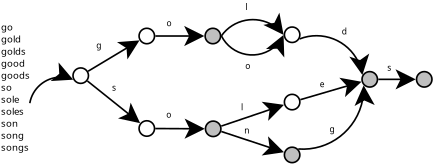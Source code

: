 <?xml version="1.0" encoding="UTF-8"?>
<dia:diagram xmlns:dia="http://www.lysator.liu.se/~alla/dia/">
  <dia:layer name="Background" visible="true" active="true">
    <dia:object type="Standard - Ellipse" version="0" id="O0">
      <dia:attribute name="obj_pos">
        <dia:point val="3.278,-8.335"/>
      </dia:attribute>
      <dia:attribute name="obj_bb">
        <dia:rectangle val="3.253,-8.36;3.771,-7.842"/>
      </dia:attribute>
      <dia:attribute name="elem_corner">
        <dia:point val="3.278,-8.335"/>
      </dia:attribute>
      <dia:attribute name="elem_width">
        <dia:real val="0.468"/>
      </dia:attribute>
      <dia:attribute name="elem_height">
        <dia:real val="0.468"/>
      </dia:attribute>
      <dia:attribute name="border_width">
        <dia:real val="0.05"/>
      </dia:attribute>
      <dia:attribute name="aspect">
        <dia:enum val="2"/>
      </dia:attribute>
    </dia:object>
    <dia:object type="Standard - Arc" version="0" id="O1">
      <dia:attribute name="obj_pos">
        <dia:point val="1.97,-7.268"/>
      </dia:attribute>
      <dia:attribute name="obj_bb">
        <dia:rectangle val="1.936,-8.567;3.546,-7.234"/>
      </dia:attribute>
      <dia:attribute name="conn_endpoints">
        <dia:point val="1.97,-7.268"/>
        <dia:point val="3.512,-8.101"/>
      </dia:attribute>
      <dia:attribute name="curve_distance">
        <dia:real val="-0.361"/>
      </dia:attribute>
      <dia:attribute name="line_width">
        <dia:real val="0.05"/>
      </dia:attribute>
      <dia:attribute name="end_arrow">
        <dia:enum val="22"/>
      </dia:attribute>
      <dia:attribute name="end_arrow_length">
        <dia:real val="0.5"/>
      </dia:attribute>
      <dia:attribute name="end_arrow_width">
        <dia:real val="0.5"/>
      </dia:attribute>
      <dia:connections>
        <dia:connection handle="1" to="O0" connection="8"/>
      </dia:connections>
    </dia:object>
    <dia:object type="Standard - Ellipse" version="0" id="O2">
      <dia:attribute name="obj_pos">
        <dia:point val="5.278,-6.735"/>
      </dia:attribute>
      <dia:attribute name="obj_bb">
        <dia:rectangle val="5.253,-6.76;5.771,-6.242"/>
      </dia:attribute>
      <dia:attribute name="elem_corner">
        <dia:point val="5.278,-6.735"/>
      </dia:attribute>
      <dia:attribute name="elem_width">
        <dia:real val="0.468"/>
      </dia:attribute>
      <dia:attribute name="elem_height">
        <dia:real val="0.468"/>
      </dia:attribute>
      <dia:attribute name="border_width">
        <dia:real val="0.05"/>
      </dia:attribute>
      <dia:attribute name="aspect">
        <dia:enum val="2"/>
      </dia:attribute>
    </dia:object>
    <dia:object type="Standard - Ellipse" version="0" id="O3">
      <dia:attribute name="obj_pos">
        <dia:point val="5.278,-9.535"/>
      </dia:attribute>
      <dia:attribute name="obj_bb">
        <dia:rectangle val="5.253,-9.56;5.771,-9.042"/>
      </dia:attribute>
      <dia:attribute name="elem_corner">
        <dia:point val="5.278,-9.535"/>
      </dia:attribute>
      <dia:attribute name="elem_width">
        <dia:real val="0.468"/>
      </dia:attribute>
      <dia:attribute name="elem_height">
        <dia:real val="0.468"/>
      </dia:attribute>
      <dia:attribute name="border_width">
        <dia:real val="0.05"/>
      </dia:attribute>
      <dia:attribute name="aspect">
        <dia:enum val="2"/>
      </dia:attribute>
    </dia:object>
    <dia:object type="Standard - Ellipse" version="0" id="O4">
      <dia:attribute name="obj_pos">
        <dia:point val="7.288,-6.725"/>
      </dia:attribute>
      <dia:attribute name="obj_bb">
        <dia:rectangle val="7.263,-6.75;7.781,-6.232"/>
      </dia:attribute>
      <dia:attribute name="elem_corner">
        <dia:point val="7.288,-6.725"/>
      </dia:attribute>
      <dia:attribute name="elem_width">
        <dia:real val="0.468"/>
      </dia:attribute>
      <dia:attribute name="elem_height">
        <dia:real val="0.468"/>
      </dia:attribute>
      <dia:attribute name="border_width">
        <dia:real val="0.05"/>
      </dia:attribute>
      <dia:attribute name="inner_color">
        <dia:color val="#bfbfbf"/>
      </dia:attribute>
      <dia:attribute name="aspect">
        <dia:enum val="2"/>
      </dia:attribute>
    </dia:object>
    <dia:object type="Standard - Ellipse" version="0" id="O5">
      <dia:attribute name="obj_pos">
        <dia:point val="7.278,-9.535"/>
      </dia:attribute>
      <dia:attribute name="obj_bb">
        <dia:rectangle val="7.253,-9.56;7.771,-9.042"/>
      </dia:attribute>
      <dia:attribute name="elem_corner">
        <dia:point val="7.278,-9.535"/>
      </dia:attribute>
      <dia:attribute name="elem_width">
        <dia:real val="0.468"/>
      </dia:attribute>
      <dia:attribute name="elem_height">
        <dia:real val="0.468"/>
      </dia:attribute>
      <dia:attribute name="border_width">
        <dia:real val="0.05"/>
      </dia:attribute>
      <dia:attribute name="inner_color">
        <dia:color val="#bfbfbf"/>
      </dia:attribute>
      <dia:attribute name="aspect">
        <dia:enum val="2"/>
      </dia:attribute>
    </dia:object>
    <dia:object type="Standard - Ellipse" version="0" id="O6">
      <dia:attribute name="obj_pos">
        <dia:point val="9.678,-5.935"/>
      </dia:attribute>
      <dia:attribute name="obj_bb">
        <dia:rectangle val="9.653,-5.96;10.171,-5.442"/>
      </dia:attribute>
      <dia:attribute name="elem_corner">
        <dia:point val="9.678,-5.935"/>
      </dia:attribute>
      <dia:attribute name="elem_width">
        <dia:real val="0.468"/>
      </dia:attribute>
      <dia:attribute name="elem_height">
        <dia:real val="0.468"/>
      </dia:attribute>
      <dia:attribute name="border_width">
        <dia:real val="0.05"/>
      </dia:attribute>
      <dia:attribute name="inner_color">
        <dia:color val="#bfbfbf"/>
      </dia:attribute>
      <dia:attribute name="aspect">
        <dia:enum val="2"/>
      </dia:attribute>
    </dia:object>
    <dia:object type="Standard - Line" version="0" id="O7">
      <dia:attribute name="obj_pos">
        <dia:point val="3.708,-7.945"/>
      </dia:attribute>
      <dia:attribute name="obj_bb">
        <dia:rectangle val="3.672,-7.98;5.361,-6.622"/>
      </dia:attribute>
      <dia:attribute name="conn_endpoints">
        <dia:point val="3.708,-7.945"/>
        <dia:point val="5.317,-6.657"/>
      </dia:attribute>
      <dia:attribute name="numcp">
        <dia:int val="1"/>
      </dia:attribute>
      <dia:attribute name="line_width">
        <dia:real val="0.05"/>
      </dia:attribute>
      <dia:attribute name="end_arrow">
        <dia:enum val="22"/>
      </dia:attribute>
      <dia:attribute name="end_arrow_length">
        <dia:real val="0.5"/>
      </dia:attribute>
      <dia:attribute name="end_arrow_width">
        <dia:real val="0.5"/>
      </dia:attribute>
      <dia:connections>
        <dia:connection handle="0" to="O0" connection="8"/>
        <dia:connection handle="1" to="O2" connection="8"/>
      </dia:connections>
    </dia:object>
    <dia:object type="Standard - Line" version="0" id="O8">
      <dia:attribute name="obj_pos">
        <dia:point val="3.733,-8.233"/>
      </dia:attribute>
      <dia:attribute name="obj_bb">
        <dia:rectangle val="3.699,-9.203;5.34,-8.199"/>
      </dia:attribute>
      <dia:attribute name="conn_endpoints">
        <dia:point val="3.733,-8.233"/>
        <dia:point val="5.292,-9.168"/>
      </dia:attribute>
      <dia:attribute name="numcp">
        <dia:int val="1"/>
      </dia:attribute>
      <dia:attribute name="line_width">
        <dia:real val="0.05"/>
      </dia:attribute>
      <dia:attribute name="end_arrow">
        <dia:enum val="22"/>
      </dia:attribute>
      <dia:attribute name="end_arrow_length">
        <dia:real val="0.5"/>
      </dia:attribute>
      <dia:attribute name="end_arrow_width">
        <dia:real val="0.5"/>
      </dia:attribute>
      <dia:connections>
        <dia:connection handle="0" to="O0" connection="8"/>
        <dia:connection handle="1" to="O3" connection="8"/>
      </dia:connections>
    </dia:object>
    <dia:object type="Standard - Line" version="0" id="O9">
      <dia:attribute name="obj_pos">
        <dia:point val="5.772,-6.5"/>
      </dia:attribute>
      <dia:attribute name="obj_bb">
        <dia:rectangle val="5.747,-6.801;7.318,-6.189"/>
      </dia:attribute>
      <dia:attribute name="conn_endpoints">
        <dia:point val="5.772,-6.5"/>
        <dia:point val="7.262,-6.492"/>
      </dia:attribute>
      <dia:attribute name="numcp">
        <dia:int val="1"/>
      </dia:attribute>
      <dia:attribute name="line_width">
        <dia:real val="0.05"/>
      </dia:attribute>
      <dia:attribute name="end_arrow">
        <dia:enum val="22"/>
      </dia:attribute>
      <dia:attribute name="end_arrow_length">
        <dia:real val="0.5"/>
      </dia:attribute>
      <dia:attribute name="end_arrow_width">
        <dia:real val="0.5"/>
      </dia:attribute>
      <dia:connections>
        <dia:connection handle="0" to="O2" connection="8"/>
        <dia:connection handle="1" to="O4" connection="8"/>
      </dia:connections>
    </dia:object>
    <dia:object type="Standard - Line" version="0" id="O10">
      <dia:attribute name="obj_pos">
        <dia:point val="5.771,-9.301"/>
      </dia:attribute>
      <dia:attribute name="obj_bb">
        <dia:rectangle val="5.746,-9.607;7.309,-8.995"/>
      </dia:attribute>
      <dia:attribute name="conn_endpoints">
        <dia:point val="5.771,-9.301"/>
        <dia:point val="7.253,-9.301"/>
      </dia:attribute>
      <dia:attribute name="numcp">
        <dia:int val="1"/>
      </dia:attribute>
      <dia:attribute name="line_width">
        <dia:real val="0.05"/>
      </dia:attribute>
      <dia:attribute name="end_arrow">
        <dia:enum val="22"/>
      </dia:attribute>
      <dia:attribute name="end_arrow_length">
        <dia:real val="0.5"/>
      </dia:attribute>
      <dia:attribute name="end_arrow_width">
        <dia:real val="0.5"/>
      </dia:attribute>
      <dia:connections>
        <dia:connection handle="0" to="O3" connection="8"/>
        <dia:connection handle="1" to="O5" connection="8"/>
      </dia:connections>
    </dia:object>
    <dia:object type="Standard - Line" version="0" id="O11">
      <dia:attribute name="obj_pos">
        <dia:point val="7.768,-6.41"/>
      </dia:attribute>
      <dia:attribute name="obj_bb">
        <dia:rectangle val="7.736,-6.442;9.72,-5.666"/>
      </dia:attribute>
      <dia:attribute name="conn_endpoints">
        <dia:point val="7.768,-6.41"/>
        <dia:point val="9.667,-5.782"/>
      </dia:attribute>
      <dia:attribute name="numcp">
        <dia:int val="1"/>
      </dia:attribute>
      <dia:attribute name="line_width">
        <dia:real val="0.05"/>
      </dia:attribute>
      <dia:attribute name="end_arrow">
        <dia:enum val="22"/>
      </dia:attribute>
      <dia:attribute name="end_arrow_length">
        <dia:real val="0.5"/>
      </dia:attribute>
      <dia:attribute name="end_arrow_width">
        <dia:real val="0.5"/>
      </dia:attribute>
      <dia:connections>
        <dia:connection handle="0" to="O4" connection="8"/>
        <dia:connection handle="1" to="O6" connection="8"/>
      </dia:connections>
    </dia:object>
    <dia:object type="Standard - Text" version="1" id="O12">
      <dia:attribute name="obj_pos">
        <dia:point val="3.98,-8.924"/>
      </dia:attribute>
      <dia:attribute name="obj_bb">
        <dia:rectangle val="3.98,-9.164;4.143,-8.862"/>
      </dia:attribute>
      <dia:attribute name="text">
        <dia:composite type="text">
          <dia:attribute name="string">
            <dia:string>#g#</dia:string>
          </dia:attribute>
          <dia:attribute name="font">
            <dia:font family="sans" style="0" name="Helvetica"/>
          </dia:attribute>
          <dia:attribute name="height">
            <dia:real val="0.32"/>
          </dia:attribute>
          <dia:attribute name="pos">
            <dia:point val="3.98,-8.924"/>
          </dia:attribute>
          <dia:attribute name="color">
            <dia:color val="#000000"/>
          </dia:attribute>
          <dia:attribute name="alignment">
            <dia:enum val="0"/>
          </dia:attribute>
        </dia:composite>
      </dia:attribute>
      <dia:attribute name="valign">
        <dia:enum val="3"/>
      </dia:attribute>
    </dia:object>
    <dia:object type="Standard - Text" version="1" id="O13">
      <dia:attribute name="obj_pos">
        <dia:point val="6.109,-9.598"/>
      </dia:attribute>
      <dia:attribute name="obj_bb">
        <dia:rectangle val="6.109,-9.838;6.267,-9.536"/>
      </dia:attribute>
      <dia:attribute name="text">
        <dia:composite type="text">
          <dia:attribute name="string">
            <dia:string>#o#</dia:string>
          </dia:attribute>
          <dia:attribute name="font">
            <dia:font family="sans" style="0" name="Helvetica"/>
          </dia:attribute>
          <dia:attribute name="height">
            <dia:real val="0.32"/>
          </dia:attribute>
          <dia:attribute name="pos">
            <dia:point val="6.109,-9.598"/>
          </dia:attribute>
          <dia:attribute name="color">
            <dia:color val="#000000"/>
          </dia:attribute>
          <dia:attribute name="alignment">
            <dia:enum val="0"/>
          </dia:attribute>
        </dia:composite>
      </dia:attribute>
      <dia:attribute name="valign">
        <dia:enum val="3"/>
      </dia:attribute>
    </dia:object>
    <dia:object type="Standard - Text" version="1" id="O14">
      <dia:attribute name="obj_pos">
        <dia:point val="8.494,-8.305"/>
      </dia:attribute>
      <dia:attribute name="obj_bb">
        <dia:rectangle val="8.494,-8.545;8.651,-8.243"/>
      </dia:attribute>
      <dia:attribute name="text">
        <dia:composite type="text">
          <dia:attribute name="string">
            <dia:string>#o#</dia:string>
          </dia:attribute>
          <dia:attribute name="font">
            <dia:font family="sans" style="0" name="Helvetica"/>
          </dia:attribute>
          <dia:attribute name="height">
            <dia:real val="0.32"/>
          </dia:attribute>
          <dia:attribute name="pos">
            <dia:point val="8.494,-8.305"/>
          </dia:attribute>
          <dia:attribute name="color">
            <dia:color val="#000000"/>
          </dia:attribute>
          <dia:attribute name="alignment">
            <dia:enum val="0"/>
          </dia:attribute>
        </dia:composite>
      </dia:attribute>
      <dia:attribute name="valign">
        <dia:enum val="3"/>
      </dia:attribute>
    </dia:object>
    <dia:object type="Standard - Text" version="1" id="O15">
      <dia:attribute name="obj_pos">
        <dia:point val="4.455,-7.641"/>
      </dia:attribute>
      <dia:attribute name="obj_bb">
        <dia:rectangle val="4.455,-7.881;4.587,-7.578"/>
      </dia:attribute>
      <dia:attribute name="text">
        <dia:composite type="text">
          <dia:attribute name="string">
            <dia:string>#s#</dia:string>
          </dia:attribute>
          <dia:attribute name="font">
            <dia:font family="sans" style="0" name="Helvetica"/>
          </dia:attribute>
          <dia:attribute name="height">
            <dia:real val="0.32"/>
          </dia:attribute>
          <dia:attribute name="pos">
            <dia:point val="4.455,-7.641"/>
          </dia:attribute>
          <dia:attribute name="color">
            <dia:color val="#000000"/>
          </dia:attribute>
          <dia:attribute name="alignment">
            <dia:enum val="0"/>
          </dia:attribute>
        </dia:composite>
      </dia:attribute>
      <dia:attribute name="valign">
        <dia:enum val="3"/>
      </dia:attribute>
    </dia:object>
    <dia:object type="Standard - Text" version="1" id="O16">
      <dia:attribute name="obj_pos">
        <dia:point val="6.102,-6.826"/>
      </dia:attribute>
      <dia:attribute name="obj_bb">
        <dia:rectangle val="6.102,-7.066;6.259,-6.763"/>
      </dia:attribute>
      <dia:attribute name="text">
        <dia:composite type="text">
          <dia:attribute name="string">
            <dia:string>#o#</dia:string>
          </dia:attribute>
          <dia:attribute name="font">
            <dia:font family="sans" style="0" name="Helvetica"/>
          </dia:attribute>
          <dia:attribute name="height">
            <dia:real val="0.32"/>
          </dia:attribute>
          <dia:attribute name="pos">
            <dia:point val="6.102,-6.826"/>
          </dia:attribute>
          <dia:attribute name="color">
            <dia:color val="#000000"/>
          </dia:attribute>
          <dia:attribute name="alignment">
            <dia:enum val="0"/>
          </dia:attribute>
        </dia:composite>
      </dia:attribute>
      <dia:attribute name="valign">
        <dia:enum val="3"/>
      </dia:attribute>
    </dia:object>
    <dia:object type="Standard - Text" version="1" id="O17">
      <dia:attribute name="obj_pos">
        <dia:point val="8.459,-6.347"/>
      </dia:attribute>
      <dia:attribute name="obj_bb">
        <dia:rectangle val="8.459,-6.587;8.621,-6.284"/>
      </dia:attribute>
      <dia:attribute name="text">
        <dia:composite type="text">
          <dia:attribute name="string">
            <dia:string>#n#</dia:string>
          </dia:attribute>
          <dia:attribute name="font">
            <dia:font family="sans" style="0" name="Helvetica"/>
          </dia:attribute>
          <dia:attribute name="height">
            <dia:real val="0.32"/>
          </dia:attribute>
          <dia:attribute name="pos">
            <dia:point val="8.459,-6.347"/>
          </dia:attribute>
          <dia:attribute name="color">
            <dia:color val="#000000"/>
          </dia:attribute>
          <dia:attribute name="alignment">
            <dia:enum val="0"/>
          </dia:attribute>
        </dia:composite>
      </dia:attribute>
      <dia:attribute name="valign">
        <dia:enum val="3"/>
      </dia:attribute>
    </dia:object>
    <dia:object type="Standard - Text" version="1" id="O18">
      <dia:attribute name="obj_pos">
        <dia:point val="11.046,-6.386"/>
      </dia:attribute>
      <dia:attribute name="obj_bb">
        <dia:rectangle val="11.046,-6.626;11.208,-6.324"/>
      </dia:attribute>
      <dia:attribute name="text">
        <dia:composite type="text">
          <dia:attribute name="string">
            <dia:string>#g#</dia:string>
          </dia:attribute>
          <dia:attribute name="font">
            <dia:font family="sans" style="0" name="Helvetica"/>
          </dia:attribute>
          <dia:attribute name="height">
            <dia:real val="0.32"/>
          </dia:attribute>
          <dia:attribute name="pos">
            <dia:point val="11.046,-6.386"/>
          </dia:attribute>
          <dia:attribute name="color">
            <dia:color val="#000000"/>
          </dia:attribute>
          <dia:attribute name="alignment">
            <dia:enum val="0"/>
          </dia:attribute>
        </dia:composite>
      </dia:attribute>
      <dia:attribute name="valign">
        <dia:enum val="3"/>
      </dia:attribute>
    </dia:object>
    <dia:object type="Standard - Ellipse" version="0" id="O19">
      <dia:attribute name="obj_pos">
        <dia:point val="9.678,-7.535"/>
      </dia:attribute>
      <dia:attribute name="obj_bb">
        <dia:rectangle val="9.653,-7.56;10.171,-7.042"/>
      </dia:attribute>
      <dia:attribute name="elem_corner">
        <dia:point val="9.678,-7.535"/>
      </dia:attribute>
      <dia:attribute name="elem_width">
        <dia:real val="0.468"/>
      </dia:attribute>
      <dia:attribute name="elem_height">
        <dia:real val="0.468"/>
      </dia:attribute>
      <dia:attribute name="border_width">
        <dia:real val="0.05"/>
      </dia:attribute>
      <dia:attribute name="aspect">
        <dia:enum val="2"/>
      </dia:attribute>
    </dia:object>
    <dia:object type="Standard - Line" version="0" id="O20">
      <dia:attribute name="obj_pos">
        <dia:point val="7.768,-6.574"/>
      </dia:attribute>
      <dia:attribute name="obj_bb">
        <dia:rectangle val="7.736,-7.329;9.72,-6.543"/>
      </dia:attribute>
      <dia:attribute name="conn_endpoints">
        <dia:point val="7.768,-6.574"/>
        <dia:point val="9.667,-7.218"/>
      </dia:attribute>
      <dia:attribute name="numcp">
        <dia:int val="1"/>
      </dia:attribute>
      <dia:attribute name="line_width">
        <dia:real val="0.05"/>
      </dia:attribute>
      <dia:attribute name="end_arrow">
        <dia:enum val="22"/>
      </dia:attribute>
      <dia:attribute name="end_arrow_length">
        <dia:real val="0.5"/>
      </dia:attribute>
      <dia:attribute name="end_arrow_width">
        <dia:real val="0.5"/>
      </dia:attribute>
      <dia:connections>
        <dia:connection handle="0" to="O4" connection="8"/>
        <dia:connection handle="1" to="O19" connection="8"/>
      </dia:connections>
    </dia:object>
    <dia:object type="Standard - Text" version="1" id="O21">
      <dia:attribute name="obj_pos">
        <dia:point val="8.365,-7.053"/>
      </dia:attribute>
      <dia:attribute name="obj_bb">
        <dia:rectangle val="8.365,-7.293;8.435,-6.991"/>
      </dia:attribute>
      <dia:attribute name="text">
        <dia:composite type="text">
          <dia:attribute name="string">
            <dia:string>#l#</dia:string>
          </dia:attribute>
          <dia:attribute name="font">
            <dia:font family="sans" style="0" name="Helvetica"/>
          </dia:attribute>
          <dia:attribute name="height">
            <dia:real val="0.32"/>
          </dia:attribute>
          <dia:attribute name="pos">
            <dia:point val="8.365,-7.053"/>
          </dia:attribute>
          <dia:attribute name="color">
            <dia:color val="#000000"/>
          </dia:attribute>
          <dia:attribute name="alignment">
            <dia:enum val="0"/>
          </dia:attribute>
        </dia:composite>
      </dia:attribute>
      <dia:attribute name="valign">
        <dia:enum val="3"/>
      </dia:attribute>
    </dia:object>
    <dia:object type="Standard - Line" version="0" id="O22">
      <dia:attribute name="obj_pos">
        <dia:point val="10.161,-7.374"/>
      </dia:attribute>
      <dia:attribute name="obj_bb">
        <dia:rectangle val="10.13,-8.053;12.068,-7.343"/>
      </dia:attribute>
      <dia:attribute name="conn_endpoints">
        <dia:point val="10.161,-7.374"/>
        <dia:point val="12.014,-7.916"/>
      </dia:attribute>
      <dia:attribute name="numcp">
        <dia:int val="1"/>
      </dia:attribute>
      <dia:attribute name="line_width">
        <dia:real val="0.05"/>
      </dia:attribute>
      <dia:attribute name="end_arrow">
        <dia:enum val="22"/>
      </dia:attribute>
      <dia:attribute name="end_arrow_length">
        <dia:real val="0.5"/>
      </dia:attribute>
      <dia:attribute name="end_arrow_width">
        <dia:real val="0.5"/>
      </dia:attribute>
      <dia:connections>
        <dia:connection handle="0" to="O19" connection="8"/>
        <dia:connection handle="1" to="O26" connection="8"/>
      </dia:connections>
    </dia:object>
    <dia:object type="Standard - Ellipse" version="0" id="O23">
      <dia:attribute name="obj_pos">
        <dia:point val="13.678,-8.223"/>
      </dia:attribute>
      <dia:attribute name="obj_bb">
        <dia:rectangle val="13.653,-8.248;14.171,-7.729"/>
      </dia:attribute>
      <dia:attribute name="elem_corner">
        <dia:point val="13.678,-8.223"/>
      </dia:attribute>
      <dia:attribute name="elem_width">
        <dia:real val="0.468"/>
      </dia:attribute>
      <dia:attribute name="elem_height">
        <dia:real val="0.468"/>
      </dia:attribute>
      <dia:attribute name="border_width">
        <dia:real val="0.05"/>
      </dia:attribute>
      <dia:attribute name="inner_color">
        <dia:color val="#bfbfbf"/>
      </dia:attribute>
      <dia:attribute name="aspect">
        <dia:enum val="2"/>
      </dia:attribute>
    </dia:object>
    <dia:object type="Standard - Text" version="1" id="O24">
      <dia:attribute name="obj_pos">
        <dia:point val="10.751,-7.749"/>
      </dia:attribute>
      <dia:attribute name="obj_bb">
        <dia:rectangle val="10.751,-7.989;10.908,-7.687"/>
      </dia:attribute>
      <dia:attribute name="text">
        <dia:composite type="text">
          <dia:attribute name="string">
            <dia:string>#e#</dia:string>
          </dia:attribute>
          <dia:attribute name="font">
            <dia:font family="sans" style="0" name="Helvetica"/>
          </dia:attribute>
          <dia:attribute name="height">
            <dia:real val="0.32"/>
          </dia:attribute>
          <dia:attribute name="pos">
            <dia:point val="10.751,-7.749"/>
          </dia:attribute>
          <dia:attribute name="color">
            <dia:color val="#000000"/>
          </dia:attribute>
          <dia:attribute name="alignment">
            <dia:enum val="0"/>
          </dia:attribute>
        </dia:composite>
      </dia:attribute>
      <dia:attribute name="valign">
        <dia:enum val="3"/>
      </dia:attribute>
    </dia:object>
    <dia:object type="Standard - Ellipse" version="0" id="O25">
      <dia:attribute name="obj_pos">
        <dia:point val="9.678,-9.573"/>
      </dia:attribute>
      <dia:attribute name="obj_bb">
        <dia:rectangle val="9.653,-9.598;10.171,-9.079"/>
      </dia:attribute>
      <dia:attribute name="elem_corner">
        <dia:point val="9.678,-9.573"/>
      </dia:attribute>
      <dia:attribute name="elem_width">
        <dia:real val="0.468"/>
      </dia:attribute>
      <dia:attribute name="elem_height">
        <dia:real val="0.468"/>
      </dia:attribute>
      <dia:attribute name="border_width">
        <dia:real val="0.05"/>
      </dia:attribute>
      <dia:attribute name="aspect">
        <dia:enum val="2"/>
      </dia:attribute>
    </dia:object>
    <dia:object type="Standard - Ellipse" version="0" id="O26">
      <dia:attribute name="obj_pos">
        <dia:point val="12.028,-8.223"/>
      </dia:attribute>
      <dia:attribute name="obj_bb">
        <dia:rectangle val="12.003,-8.248;12.521,-7.729"/>
      </dia:attribute>
      <dia:attribute name="elem_corner">
        <dia:point val="12.028,-8.223"/>
      </dia:attribute>
      <dia:attribute name="elem_width">
        <dia:real val="0.468"/>
      </dia:attribute>
      <dia:attribute name="elem_height">
        <dia:real val="0.468"/>
      </dia:attribute>
      <dia:attribute name="border_width">
        <dia:real val="0.05"/>
      </dia:attribute>
      <dia:attribute name="inner_color">
        <dia:color val="#bfbfbf"/>
      </dia:attribute>
      <dia:attribute name="aspect">
        <dia:enum val="2"/>
      </dia:attribute>
    </dia:object>
    <dia:object type="Standard - Text" version="1" id="O27">
      <dia:attribute name="obj_pos">
        <dia:point val="8.497,-10.086"/>
      </dia:attribute>
      <dia:attribute name="obj_bb">
        <dia:rectangle val="8.497,-10.326;8.567,-10.024"/>
      </dia:attribute>
      <dia:attribute name="text">
        <dia:composite type="text">
          <dia:attribute name="string">
            <dia:string>#l#</dia:string>
          </dia:attribute>
          <dia:attribute name="font">
            <dia:font family="sans" style="0" name="Helvetica"/>
          </dia:attribute>
          <dia:attribute name="height">
            <dia:real val="0.32"/>
          </dia:attribute>
          <dia:attribute name="pos">
            <dia:point val="8.497,-10.086"/>
          </dia:attribute>
          <dia:attribute name="color">
            <dia:color val="#000000"/>
          </dia:attribute>
          <dia:attribute name="alignment">
            <dia:enum val="0"/>
          </dia:attribute>
        </dia:composite>
      </dia:attribute>
      <dia:attribute name="valign">
        <dia:enum val="3"/>
      </dia:attribute>
    </dia:object>
    <dia:object type="Standard - Text" version="1" id="O28">
      <dia:attribute name="obj_pos">
        <dia:point val="11.412,-9.35"/>
      </dia:attribute>
      <dia:attribute name="obj_bb">
        <dia:rectangle val="11.412,-9.59;11.575,-9.287"/>
      </dia:attribute>
      <dia:attribute name="text">
        <dia:composite type="text">
          <dia:attribute name="string">
            <dia:string>#d#</dia:string>
          </dia:attribute>
          <dia:attribute name="font">
            <dia:font family="sans" style="0" name="Helvetica"/>
          </dia:attribute>
          <dia:attribute name="height">
            <dia:real val="0.32"/>
          </dia:attribute>
          <dia:attribute name="pos">
            <dia:point val="11.412,-9.35"/>
          </dia:attribute>
          <dia:attribute name="color">
            <dia:color val="#000000"/>
          </dia:attribute>
          <dia:attribute name="alignment">
            <dia:enum val="0"/>
          </dia:attribute>
        </dia:composite>
      </dia:attribute>
      <dia:attribute name="valign">
        <dia:enum val="3"/>
      </dia:attribute>
    </dia:object>
    <dia:object type="Standard - Text" version="1" id="O29">
      <dia:attribute name="obj_pos">
        <dia:point val="12.795,-8.253"/>
      </dia:attribute>
      <dia:attribute name="obj_bb">
        <dia:rectangle val="12.795,-8.493;12.928,-8.191"/>
      </dia:attribute>
      <dia:attribute name="text">
        <dia:composite type="text">
          <dia:attribute name="string">
            <dia:string>#s#</dia:string>
          </dia:attribute>
          <dia:attribute name="font">
            <dia:font family="sans" style="0" name="Helvetica"/>
          </dia:attribute>
          <dia:attribute name="height">
            <dia:real val="0.32"/>
          </dia:attribute>
          <dia:attribute name="pos">
            <dia:point val="12.795,-8.253"/>
          </dia:attribute>
          <dia:attribute name="color">
            <dia:color val="#000000"/>
          </dia:attribute>
          <dia:attribute name="alignment">
            <dia:enum val="0"/>
          </dia:attribute>
        </dia:composite>
      </dia:attribute>
      <dia:attribute name="valign">
        <dia:enum val="3"/>
      </dia:attribute>
    </dia:object>
    <dia:object type="Standard - Line" version="0" id="O30">
      <dia:attribute name="obj_pos">
        <dia:point val="12.521,-7.988"/>
      </dia:attribute>
      <dia:attribute name="obj_bb">
        <dia:rectangle val="12.496,-8.294;13.71,-7.683"/>
      </dia:attribute>
      <dia:attribute name="conn_endpoints">
        <dia:point val="12.521,-7.988"/>
        <dia:point val="13.654,-7.988"/>
      </dia:attribute>
      <dia:attribute name="numcp">
        <dia:int val="1"/>
      </dia:attribute>
      <dia:attribute name="line_width">
        <dia:real val="0.05"/>
      </dia:attribute>
      <dia:attribute name="end_arrow">
        <dia:enum val="22"/>
      </dia:attribute>
      <dia:attribute name="end_arrow_length">
        <dia:real val="0.5"/>
      </dia:attribute>
      <dia:attribute name="end_arrow_width">
        <dia:real val="0.5"/>
      </dia:attribute>
      <dia:connections>
        <dia:connection handle="0" to="O26" connection="8"/>
        <dia:connection handle="1" to="O23" connection="8"/>
      </dia:connections>
    </dia:object>
    <dia:object type="Standard - Text" version="1" id="O31">
      <dia:attribute name="obj_pos">
        <dia:point val="1.098,-9.465"/>
      </dia:attribute>
      <dia:attribute name="obj_bb">
        <dia:rectangle val="1.098,-9.738;1.975,-5.758"/>
      </dia:attribute>
      <dia:attribute name="text">
        <dia:composite type="text">
          <dia:attribute name="string">
            <dia:string>#go
gold
golds
good
goods
so
sole
soles
son
song
songs#</dia:string>
          </dia:attribute>
          <dia:attribute name="font">
            <dia:font family="sans" style="0" name="Helvetica"/>
          </dia:attribute>
          <dia:attribute name="height">
            <dia:real val="0.364"/>
          </dia:attribute>
          <dia:attribute name="pos">
            <dia:point val="1.098,-9.465"/>
          </dia:attribute>
          <dia:attribute name="color">
            <dia:color val="#000000"/>
          </dia:attribute>
          <dia:attribute name="alignment">
            <dia:enum val="0"/>
          </dia:attribute>
        </dia:composite>
      </dia:attribute>
      <dia:attribute name="valign">
        <dia:enum val="3"/>
      </dia:attribute>
    </dia:object>
    <dia:object type="Standard - Arc" version="0" id="O32">
      <dia:attribute name="obj_pos">
        <dia:point val="7.512,-9.301"/>
      </dia:attribute>
      <dia:attribute name="obj_bb">
        <dia:rectangle val="7.487,-9.364;9.938,-8.665"/>
      </dia:attribute>
      <dia:attribute name="conn_endpoints">
        <dia:point val="7.512,-9.301"/>
        <dia:point val="9.912,-9.338"/>
      </dia:attribute>
      <dia:attribute name="curve_distance">
        <dia:real val="0.593"/>
      </dia:attribute>
      <dia:attribute name="line_width">
        <dia:real val="0.05"/>
      </dia:attribute>
      <dia:attribute name="end_arrow">
        <dia:enum val="22"/>
      </dia:attribute>
      <dia:attribute name="end_arrow_length">
        <dia:real val="0.5"/>
      </dia:attribute>
      <dia:attribute name="end_arrow_width">
        <dia:real val="0.5"/>
      </dia:attribute>
      <dia:connections>
        <dia:connection handle="0" to="O5" connection="8"/>
        <dia:connection handle="1" to="O25" connection="8"/>
      </dia:connections>
    </dia:object>
    <dia:object type="Standard - Arc" version="0" id="O33">
      <dia:attribute name="obj_pos">
        <dia:point val="7.512,-9.301"/>
      </dia:attribute>
      <dia:attribute name="obj_bb">
        <dia:rectangle val="7.487,-9.977;9.938,-9.276"/>
      </dia:attribute>
      <dia:attribute name="conn_endpoints">
        <dia:point val="7.512,-9.301"/>
        <dia:point val="9.912,-9.338"/>
      </dia:attribute>
      <dia:attribute name="curve_distance">
        <dia:real val="-0.477"/>
      </dia:attribute>
      <dia:attribute name="line_width">
        <dia:real val="0.05"/>
      </dia:attribute>
      <dia:attribute name="end_arrow">
        <dia:enum val="22"/>
      </dia:attribute>
      <dia:attribute name="end_arrow_length">
        <dia:real val="0.5"/>
      </dia:attribute>
      <dia:attribute name="end_arrow_width">
        <dia:real val="0.5"/>
      </dia:attribute>
      <dia:connections>
        <dia:connection handle="0" to="O5" connection="8"/>
        <dia:connection handle="1" to="O25" connection="8"/>
      </dia:connections>
    </dia:object>
    <dia:object type="Standard - Arc" version="0" id="O34">
      <dia:attribute name="obj_pos">
        <dia:point val="9.912,-5.701"/>
      </dia:attribute>
      <dia:attribute name="obj_bb">
        <dia:rectangle val="9.877,-8.024;12.524,-5.666"/>
      </dia:attribute>
      <dia:attribute name="conn_endpoints">
        <dia:point val="9.912,-5.701"/>
        <dia:point val="12.262,-7.988"/>
      </dia:attribute>
      <dia:attribute name="curve_distance">
        <dia:real val="0.624"/>
      </dia:attribute>
      <dia:attribute name="line_width">
        <dia:real val="0.05"/>
      </dia:attribute>
      <dia:attribute name="end_arrow">
        <dia:enum val="22"/>
      </dia:attribute>
      <dia:attribute name="end_arrow_length">
        <dia:real val="0.5"/>
      </dia:attribute>
      <dia:attribute name="end_arrow_width">
        <dia:real val="0.5"/>
      </dia:attribute>
      <dia:connections>
        <dia:connection handle="0" to="O6" connection="8"/>
        <dia:connection handle="1" to="O26" connection="8"/>
      </dia:connections>
    </dia:object>
    <dia:object type="Standard - Arc" version="0" id="O35">
      <dia:attribute name="obj_pos">
        <dia:point val="9.912,-9.338"/>
      </dia:attribute>
      <dia:attribute name="obj_bb">
        <dia:rectangle val="9.878,-9.413;12.37,-7.954"/>
      </dia:attribute>
      <dia:attribute name="conn_endpoints">
        <dia:point val="9.912,-9.338"/>
        <dia:point val="12.262,-7.988"/>
      </dia:attribute>
      <dia:attribute name="curve_distance">
        <dia:real val="-0.529"/>
      </dia:attribute>
      <dia:attribute name="line_width">
        <dia:real val="0.05"/>
      </dia:attribute>
      <dia:attribute name="end_arrow">
        <dia:enum val="22"/>
      </dia:attribute>
      <dia:attribute name="end_arrow_length">
        <dia:real val="0.5"/>
      </dia:attribute>
      <dia:attribute name="end_arrow_width">
        <dia:real val="0.5"/>
      </dia:attribute>
      <dia:connections>
        <dia:connection handle="0" to="O25" connection="8"/>
        <dia:connection handle="1" to="O26" connection="8"/>
      </dia:connections>
    </dia:object>
  </dia:layer>
</dia:diagram>

